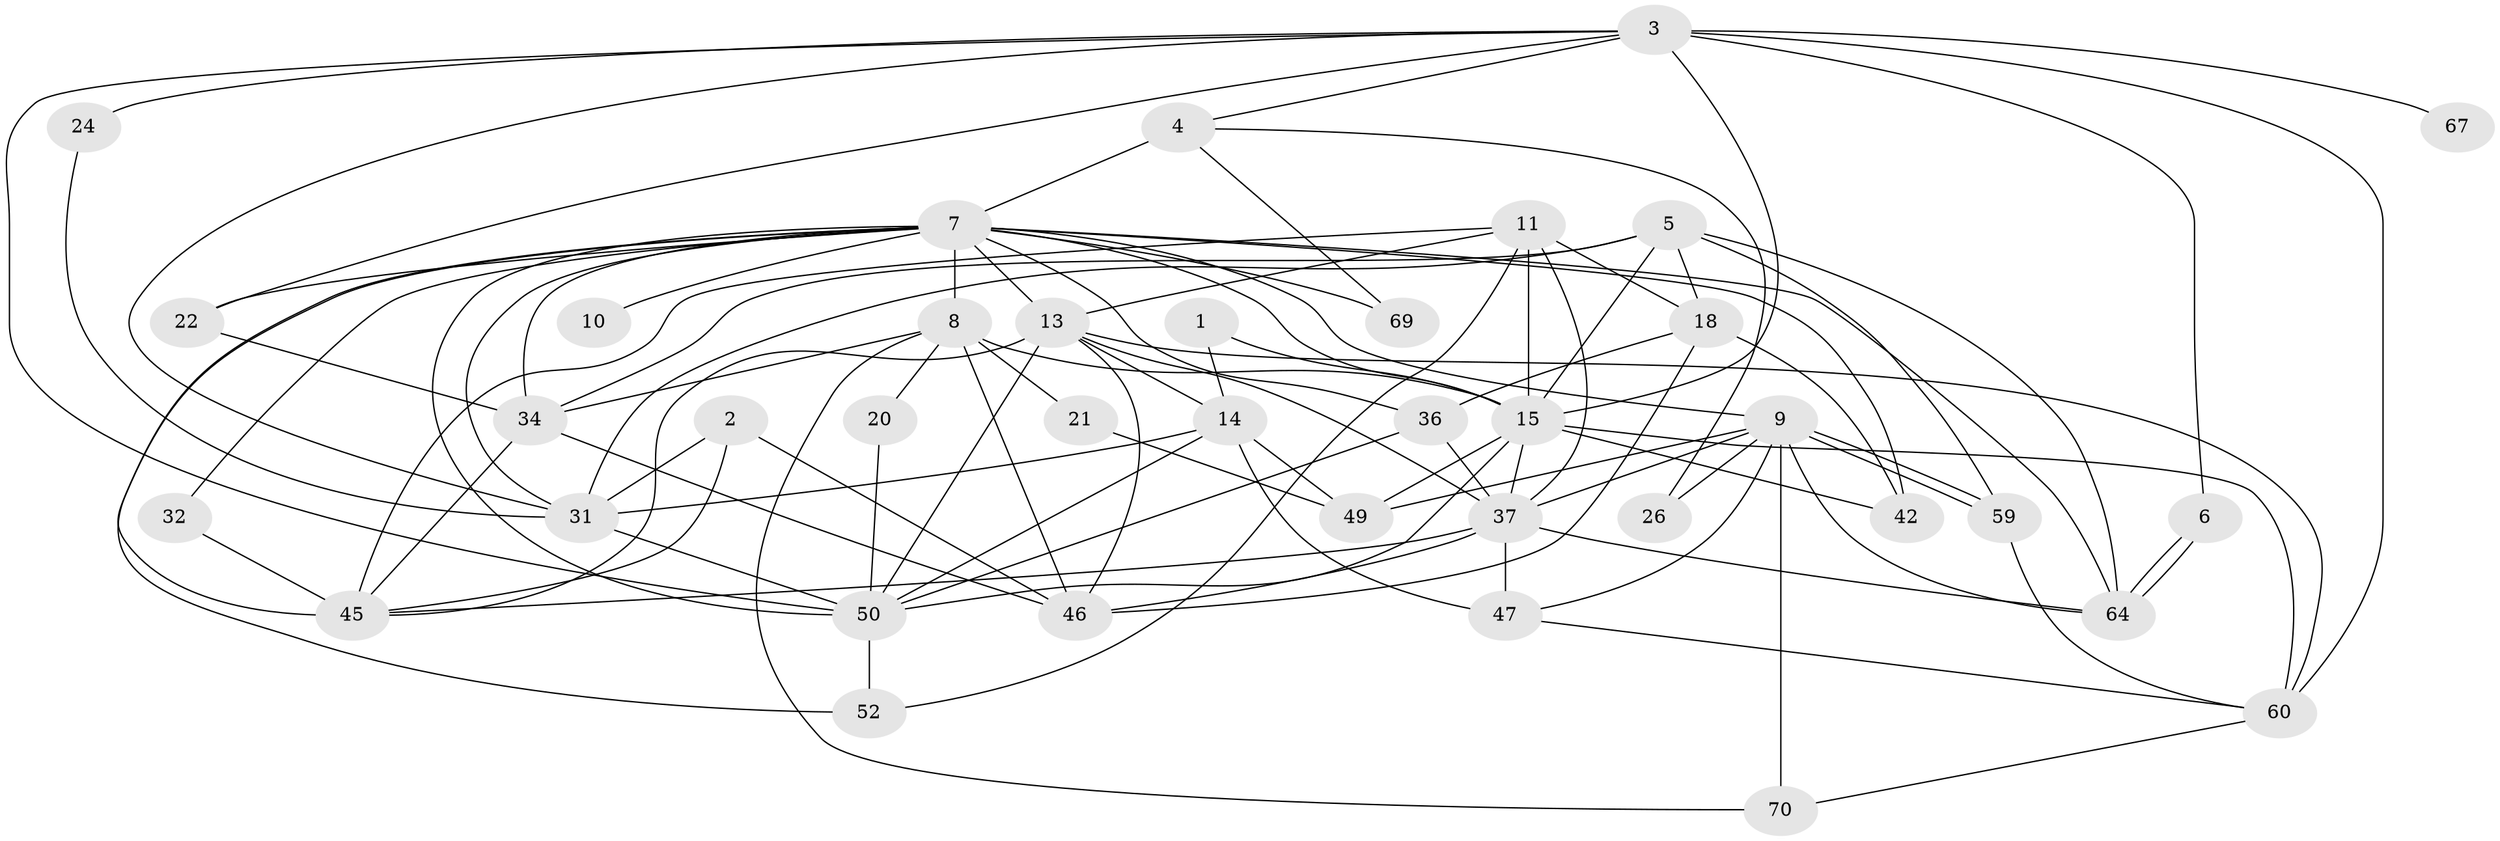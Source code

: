 // original degree distribution, {2: 0.19480519480519481, 3: 0.2857142857142857, 4: 0.2077922077922078, 8: 0.05194805194805195, 6: 0.1038961038961039, 7: 0.05194805194805195, 5: 0.1038961038961039}
// Generated by graph-tools (version 1.1) at 2025/15/03/09/25 04:15:11]
// undirected, 38 vertices, 97 edges
graph export_dot {
graph [start="1"]
  node [color=gray90,style=filled];
  1;
  2;
  3 [super="+12"];
  4 [super="+23"];
  5 [super="+40+44"];
  6;
  7 [super="+35+29"];
  8 [super="+71"];
  9 [super="+28"];
  10;
  11 [super="+25"];
  13 [super="+33+16"];
  14 [super="+54+19"];
  15 [super="+58+55+17+30"];
  18 [super="+77+57"];
  20;
  21;
  22;
  24;
  26;
  31 [super="+68+38"];
  32;
  34 [super="+75"];
  36;
  37 [super="+43+73+65"];
  42;
  45 [super="+51"];
  46;
  47;
  49;
  50 [super="+53+62"];
  52;
  59;
  60 [super="+61"];
  64;
  67;
  69;
  70;
  1 -- 15;
  1 -- 14;
  2 -- 46;
  2 -- 31;
  2 -- 45;
  3 -- 60 [weight=2];
  3 -- 67 [weight=2];
  3 -- 6;
  3 -- 15;
  3 -- 22;
  3 -- 24;
  3 -- 31;
  3 -- 50 [weight=2];
  3 -- 4;
  4 -- 7 [weight=3];
  4 -- 69;
  4 -- 26;
  5 -- 64;
  5 -- 18;
  5 -- 34;
  5 -- 15;
  5 -- 59;
  5 -- 31;
  6 -- 64;
  6 -- 64;
  7 -- 64;
  7 -- 22;
  7 -- 42;
  7 -- 45;
  7 -- 34;
  7 -- 32;
  7 -- 36;
  7 -- 69;
  7 -- 8 [weight=2];
  7 -- 10 [weight=2];
  7 -- 15;
  7 -- 50 [weight=2];
  7 -- 52;
  7 -- 31;
  7 -- 9;
  7 -- 13;
  8 -- 46;
  8 -- 34;
  8 -- 20;
  8 -- 21;
  8 -- 70;
  8 -- 15 [weight=2];
  9 -- 64;
  9 -- 59;
  9 -- 59;
  9 -- 26;
  9 -- 47;
  9 -- 49;
  9 -- 37;
  9 -- 70;
  11 -- 18 [weight=2];
  11 -- 52;
  11 -- 13;
  11 -- 15;
  11 -- 45;
  11 -- 37;
  13 -- 60;
  13 -- 50;
  13 -- 45;
  13 -- 37;
  13 -- 46;
  13 -- 14 [weight=2];
  14 -- 49;
  14 -- 50 [weight=2];
  14 -- 31;
  14 -- 47;
  15 -- 42;
  15 -- 60;
  15 -- 49;
  15 -- 37 [weight=3];
  15 -- 50;
  18 -- 42;
  18 -- 36;
  18 -- 46;
  20 -- 50;
  21 -- 49;
  22 -- 34;
  24 -- 31;
  31 -- 50;
  32 -- 45;
  34 -- 46;
  34 -- 45;
  36 -- 37;
  36 -- 50;
  37 -- 64;
  37 -- 46;
  37 -- 47 [weight=2];
  37 -- 45;
  47 -- 60;
  50 -- 52;
  59 -- 60;
  60 -- 70;
}

